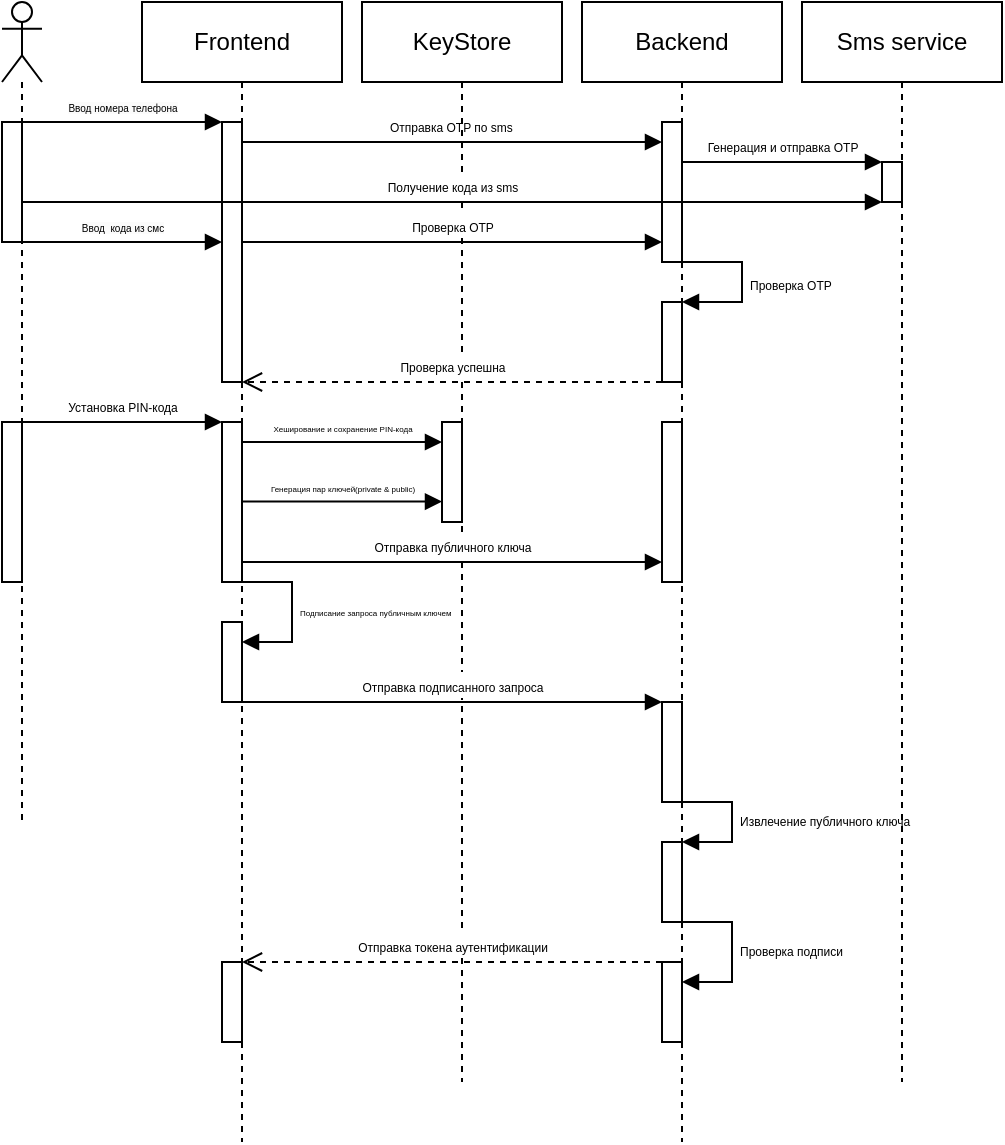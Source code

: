 <mxfile version="24.7.10">
  <diagram name="Page-1" id="2YBvvXClWsGukQMizWep">
    <mxGraphModel dx="819" dy="469" grid="1" gridSize="10" guides="1" tooltips="1" connect="1" arrows="1" fold="1" page="1" pageScale="1" pageWidth="850" pageHeight="1100" math="0" shadow="0">
      <root>
        <mxCell id="0" />
        <mxCell id="1" parent="0" />
        <mxCell id="j4ppFfh7coL_AdbM1LWi-5" value="" style="shape=umlLifeline;perimeter=lifelinePerimeter;whiteSpace=wrap;html=1;container=1;dropTarget=0;collapsible=0;recursiveResize=0;outlineConnect=0;portConstraint=eastwest;newEdgeStyle={&quot;curved&quot;:0,&quot;rounded&quot;:0};participant=umlActor;" vertex="1" parent="1">
          <mxGeometry x="90" y="30" width="20" height="410" as="geometry" />
        </mxCell>
        <mxCell id="j4ppFfh7coL_AdbM1LWi-47" value="" style="html=1;points=[[0,0,0,0,5],[0,1,0,0,-5],[1,0,0,0,5],[1,1,0,0,-5]];perimeter=orthogonalPerimeter;outlineConnect=0;targetShapes=umlLifeline;portConstraint=eastwest;newEdgeStyle={&quot;curved&quot;:0,&quot;rounded&quot;:0};" vertex="1" parent="j4ppFfh7coL_AdbM1LWi-5">
          <mxGeometry y="60" width="10" height="60" as="geometry" />
        </mxCell>
        <mxCell id="j4ppFfh7coL_AdbM1LWi-7" value="Frontend" style="shape=umlLifeline;perimeter=lifelinePerimeter;whiteSpace=wrap;html=1;container=1;dropTarget=0;collapsible=0;recursiveResize=0;outlineConnect=0;portConstraint=eastwest;newEdgeStyle={&quot;edgeStyle&quot;:&quot;elbowEdgeStyle&quot;,&quot;elbow&quot;:&quot;vertical&quot;,&quot;curved&quot;:0,&quot;rounded&quot;:0};" vertex="1" parent="1">
          <mxGeometry x="160" y="30" width="100" height="570" as="geometry" />
        </mxCell>
        <mxCell id="j4ppFfh7coL_AdbM1LWi-48" value="" style="html=1;points=[[0,0,0,0,5],[0,1,0,0,-5],[1,0,0,0,5],[1,1,0,0,-5]];perimeter=orthogonalPerimeter;outlineConnect=0;targetShapes=umlLifeline;portConstraint=eastwest;newEdgeStyle={&quot;curved&quot;:0,&quot;rounded&quot;:0};" vertex="1" parent="j4ppFfh7coL_AdbM1LWi-7">
          <mxGeometry x="40" y="60" width="10" height="130" as="geometry" />
        </mxCell>
        <mxCell id="j4ppFfh7coL_AdbM1LWi-63" value="" style="html=1;points=[[0,0,0,0,5],[0,1,0,0,-5],[1,0,0,0,5],[1,1,0,0,-5]];perimeter=orthogonalPerimeter;outlineConnect=0;targetShapes=umlLifeline;portConstraint=eastwest;newEdgeStyle={&quot;curved&quot;:0,&quot;rounded&quot;:0};" vertex="1" parent="j4ppFfh7coL_AdbM1LWi-7">
          <mxGeometry x="40" y="210" width="10" height="80" as="geometry" />
        </mxCell>
        <mxCell id="j4ppFfh7coL_AdbM1LWi-75" value="" style="html=1;points=[[0,0,0,0,5],[0,1,0,0,-5],[1,0,0,0,5],[1,1,0,0,-5]];perimeter=orthogonalPerimeter;outlineConnect=0;targetShapes=umlLifeline;portConstraint=eastwest;newEdgeStyle={&quot;curved&quot;:0,&quot;rounded&quot;:0};" vertex="1" parent="j4ppFfh7coL_AdbM1LWi-7">
          <mxGeometry x="40" y="310" width="10" height="40" as="geometry" />
        </mxCell>
        <mxCell id="j4ppFfh7coL_AdbM1LWi-76" value="&lt;font style=&quot;font-size: 4px;&quot;&gt;Подписание запроса публичным ключем&lt;/font&gt;" style="html=1;align=left;spacingLeft=2;endArrow=block;rounded=0;edgeStyle=orthogonalEdgeStyle;curved=0;rounded=0;" edge="1" target="j4ppFfh7coL_AdbM1LWi-75" parent="j4ppFfh7coL_AdbM1LWi-7">
          <mxGeometry relative="1" as="geometry">
            <mxPoint x="45" y="290" as="sourcePoint" />
            <Array as="points">
              <mxPoint x="75" y="320" />
            </Array>
          </mxGeometry>
        </mxCell>
        <mxCell id="j4ppFfh7coL_AdbM1LWi-8" value="Backend" style="shape=umlLifeline;perimeter=lifelinePerimeter;whiteSpace=wrap;html=1;container=1;dropTarget=0;collapsible=0;recursiveResize=0;outlineConnect=0;portConstraint=eastwest;newEdgeStyle={&quot;edgeStyle&quot;:&quot;elbowEdgeStyle&quot;,&quot;elbow&quot;:&quot;vertical&quot;,&quot;curved&quot;:0,&quot;rounded&quot;:0};" vertex="1" parent="1">
          <mxGeometry x="380" y="30" width="100" height="570" as="geometry" />
        </mxCell>
        <mxCell id="j4ppFfh7coL_AdbM1LWi-53" value="" style="html=1;points=[[0,0,0,0,5],[0,1,0,0,-5],[1,0,0,0,5],[1,1,0,0,-5]];perimeter=orthogonalPerimeter;outlineConnect=0;targetShapes=umlLifeline;portConstraint=eastwest;newEdgeStyle={&quot;curved&quot;:0,&quot;rounded&quot;:0};" vertex="1" parent="j4ppFfh7coL_AdbM1LWi-8">
          <mxGeometry x="40" y="60" width="10" height="70" as="geometry" />
        </mxCell>
        <mxCell id="j4ppFfh7coL_AdbM1LWi-59" value="" style="html=1;points=[[0,0,0,0,5],[0,1,0,0,-5],[1,0,0,0,5],[1,1,0,0,-5]];perimeter=orthogonalPerimeter;outlineConnect=0;targetShapes=umlLifeline;portConstraint=eastwest;newEdgeStyle={&quot;curved&quot;:0,&quot;rounded&quot;:0};" vertex="1" parent="j4ppFfh7coL_AdbM1LWi-8">
          <mxGeometry x="40" y="150" width="10" height="40" as="geometry" />
        </mxCell>
        <mxCell id="j4ppFfh7coL_AdbM1LWi-60" value="&lt;font style=&quot;font-size: 6px;&quot;&gt;Проверка OTP&lt;/font&gt;" style="html=1;align=left;spacingLeft=2;endArrow=block;rounded=0;edgeStyle=orthogonalEdgeStyle;curved=0;rounded=0;" edge="1" parent="j4ppFfh7coL_AdbM1LWi-8">
          <mxGeometry relative="1" as="geometry">
            <mxPoint x="50" y="130" as="sourcePoint" />
            <Array as="points">
              <mxPoint x="80" y="130" />
              <mxPoint x="80" y="150" />
              <mxPoint x="50" y="150" />
            </Array>
            <mxPoint x="50" y="150" as="targetPoint" />
            <mxPoint as="offset" />
          </mxGeometry>
        </mxCell>
        <mxCell id="j4ppFfh7coL_AdbM1LWi-65" value="" style="html=1;points=[[0,0,0,0,5],[0,1,0,0,-5],[1,0,0,0,5],[1,1,0,0,-5]];perimeter=orthogonalPerimeter;outlineConnect=0;targetShapes=umlLifeline;portConstraint=eastwest;newEdgeStyle={&quot;curved&quot;:0,&quot;rounded&quot;:0};" vertex="1" parent="j4ppFfh7coL_AdbM1LWi-8">
          <mxGeometry x="40" y="210" width="10" height="80" as="geometry" />
        </mxCell>
        <mxCell id="j4ppFfh7coL_AdbM1LWi-81" value="" style="html=1;points=[[0,0,0,0,5],[0,1,0,0,-5],[1,0,0,0,5],[1,1,0,0,-5]];perimeter=orthogonalPerimeter;outlineConnect=0;targetShapes=umlLifeline;portConstraint=eastwest;newEdgeStyle={&quot;curved&quot;:0,&quot;rounded&quot;:0};" vertex="1" parent="j4ppFfh7coL_AdbM1LWi-8">
          <mxGeometry x="40" y="350" width="10" height="50" as="geometry" />
        </mxCell>
        <mxCell id="j4ppFfh7coL_AdbM1LWi-83" value="" style="html=1;points=[[0,0,0,0,5],[0,1,0,0,-5],[1,0,0,0,5],[1,1,0,0,-5]];perimeter=orthogonalPerimeter;outlineConnect=0;targetShapes=umlLifeline;portConstraint=eastwest;newEdgeStyle={&quot;curved&quot;:0,&quot;rounded&quot;:0};" vertex="1" parent="j4ppFfh7coL_AdbM1LWi-8">
          <mxGeometry x="40" y="420" width="10" height="40" as="geometry" />
        </mxCell>
        <mxCell id="j4ppFfh7coL_AdbM1LWi-84" value="&lt;font style=&quot;font-size: 6px;&quot;&gt;Извлечение публичного ключа&lt;/font&gt;" style="html=1;align=left;spacingLeft=2;endArrow=block;rounded=0;edgeStyle=orthogonalEdgeStyle;curved=0;rounded=0;" edge="1" target="j4ppFfh7coL_AdbM1LWi-83" parent="j4ppFfh7coL_AdbM1LWi-8">
          <mxGeometry relative="1" as="geometry">
            <mxPoint x="45" y="400" as="sourcePoint" />
            <Array as="points">
              <mxPoint x="75" y="400" />
              <mxPoint x="75" y="420" />
            </Array>
          </mxGeometry>
        </mxCell>
        <mxCell id="j4ppFfh7coL_AdbM1LWi-85" value="" style="html=1;points=[[0,0,0,0,5],[0,1,0,0,-5],[1,0,0,0,5],[1,1,0,0,-5]];perimeter=orthogonalPerimeter;outlineConnect=0;targetShapes=umlLifeline;portConstraint=eastwest;newEdgeStyle={&quot;curved&quot;:0,&quot;rounded&quot;:0};" vertex="1" parent="j4ppFfh7coL_AdbM1LWi-8">
          <mxGeometry x="40" y="480" width="10" height="40" as="geometry" />
        </mxCell>
        <mxCell id="j4ppFfh7coL_AdbM1LWi-86" value="&lt;font style=&quot;font-size: 6px;&quot;&gt;Проверка подписи&lt;/font&gt;" style="html=1;align=left;spacingLeft=2;endArrow=block;rounded=0;edgeStyle=orthogonalEdgeStyle;curved=0;rounded=0;" edge="1" target="j4ppFfh7coL_AdbM1LWi-85" parent="j4ppFfh7coL_AdbM1LWi-8">
          <mxGeometry relative="1" as="geometry">
            <mxPoint x="45" y="460" as="sourcePoint" />
            <Array as="points">
              <mxPoint x="75" y="490" />
            </Array>
          </mxGeometry>
        </mxCell>
        <mxCell id="j4ppFfh7coL_AdbM1LWi-18" value="&lt;span style=&quot;font-size: 5px; background-color: rgb(251, 251, 251);&quot;&gt;Ввод номера телефона&lt;/span&gt;" style="html=1;verticalAlign=bottom;endArrow=block;curved=0;rounded=0;" edge="1" parent="1">
          <mxGeometry x="0.003" width="80" relative="1" as="geometry">
            <mxPoint x="100" y="90" as="sourcePoint" />
            <mxPoint x="200" y="90" as="targetPoint" />
            <mxPoint as="offset" />
          </mxGeometry>
        </mxCell>
        <mxCell id="j4ppFfh7coL_AdbM1LWi-19" value="&lt;div style=&quot;&quot;&gt;&lt;span style=&quot;font-size: 6px;&quot;&gt;Отправка OTP по sms&amp;nbsp;&lt;/span&gt;&lt;/div&gt;" style="html=1;verticalAlign=bottom;endArrow=block;curved=0;rounded=0;align=center;" edge="1" parent="1">
          <mxGeometry width="80" relative="1" as="geometry">
            <mxPoint x="209.997" y="100" as="sourcePoint" />
            <mxPoint x="420" y="100" as="targetPoint" />
            <Array as="points">
              <mxPoint x="400" y="100" />
            </Array>
          </mxGeometry>
        </mxCell>
        <mxCell id="j4ppFfh7coL_AdbM1LWi-41" value="KeyStore" style="shape=umlLifeline;perimeter=lifelinePerimeter;whiteSpace=wrap;html=1;container=1;dropTarget=0;collapsible=0;recursiveResize=0;outlineConnect=0;portConstraint=eastwest;newEdgeStyle={&quot;curved&quot;:0,&quot;rounded&quot;:0};" vertex="1" parent="1">
          <mxGeometry x="270" y="30" width="100" height="540" as="geometry" />
        </mxCell>
        <mxCell id="j4ppFfh7coL_AdbM1LWi-64" value="" style="html=1;points=[[0,0,0,0,5],[0,1,0,0,-5],[1,0,0,0,5],[1,1,0,0,-5]];perimeter=orthogonalPerimeter;outlineConnect=0;targetShapes=umlLifeline;portConstraint=eastwest;newEdgeStyle={&quot;curved&quot;:0,&quot;rounded&quot;:0};" vertex="1" parent="j4ppFfh7coL_AdbM1LWi-41">
          <mxGeometry x="40" y="210" width="10" height="50" as="geometry" />
        </mxCell>
        <mxCell id="j4ppFfh7coL_AdbM1LWi-42" value="&lt;span style=&quot;font-size: 5px; background-color: rgb(251, 251, 251);&quot;&gt;Ввод&amp;nbsp; кода из смс&lt;/span&gt;" style="html=1;verticalAlign=bottom;endArrow=block;curved=0;rounded=0;" edge="1" parent="1">
          <mxGeometry x="0.003" width="80" relative="1" as="geometry">
            <mxPoint x="100" y="150" as="sourcePoint" />
            <mxPoint x="200" y="150" as="targetPoint" />
            <mxPoint as="offset" />
          </mxGeometry>
        </mxCell>
        <mxCell id="j4ppFfh7coL_AdbM1LWi-54" value="Sms service" style="shape=umlLifeline;perimeter=lifelinePerimeter;whiteSpace=wrap;html=1;container=1;dropTarget=0;collapsible=0;recursiveResize=0;outlineConnect=0;portConstraint=eastwest;newEdgeStyle={&quot;curved&quot;:0,&quot;rounded&quot;:0};" vertex="1" parent="1">
          <mxGeometry x="490" y="30" width="100" height="540" as="geometry" />
        </mxCell>
        <mxCell id="j4ppFfh7coL_AdbM1LWi-55" value="" style="html=1;points=[[0,0,0,0,5],[0,1,0,0,-5],[1,0,0,0,5],[1,1,0,0,-5]];perimeter=orthogonalPerimeter;outlineConnect=0;targetShapes=umlLifeline;portConstraint=eastwest;newEdgeStyle={&quot;curved&quot;:0,&quot;rounded&quot;:0};" vertex="1" parent="j4ppFfh7coL_AdbM1LWi-54">
          <mxGeometry x="40" y="80" width="10" height="20" as="geometry" />
        </mxCell>
        <mxCell id="j4ppFfh7coL_AdbM1LWi-56" value="&lt;font style=&quot;font-size: 6px;&quot;&gt;Генерация и отправка OTP&lt;/font&gt;" style="html=1;verticalAlign=bottom;endArrow=block;curved=0;rounded=0;" edge="1" parent="1" target="j4ppFfh7coL_AdbM1LWi-55">
          <mxGeometry width="80" relative="1" as="geometry">
            <mxPoint x="430" y="110" as="sourcePoint" />
            <mxPoint x="510" y="110" as="targetPoint" />
            <mxPoint as="offset" />
          </mxGeometry>
        </mxCell>
        <mxCell id="j4ppFfh7coL_AdbM1LWi-57" value="&lt;font style=&quot;font-size: 6px;&quot;&gt;Получение кода из sms&lt;/font&gt;" style="html=1;verticalAlign=bottom;endArrow=block;curved=0;rounded=0;textShadow=0;" edge="1" parent="1">
          <mxGeometry width="80" relative="1" as="geometry">
            <mxPoint x="100" y="130" as="sourcePoint" />
            <mxPoint x="530" y="130" as="targetPoint" />
          </mxGeometry>
        </mxCell>
        <mxCell id="j4ppFfh7coL_AdbM1LWi-58" value="&lt;font style=&quot;font-size: 6px;&quot;&gt;Проверка OTP&lt;/font&gt;" style="html=1;verticalAlign=bottom;endArrow=block;curved=0;rounded=0;" edge="1" parent="1" target="j4ppFfh7coL_AdbM1LWi-53">
          <mxGeometry width="80" relative="1" as="geometry">
            <mxPoint x="210" y="150" as="sourcePoint" />
            <mxPoint x="290" y="150" as="targetPoint" />
          </mxGeometry>
        </mxCell>
        <mxCell id="j4ppFfh7coL_AdbM1LWi-61" value="&lt;font style=&quot;font-size: 6px;&quot;&gt;Проверка успешна&lt;/font&gt;" style="html=1;verticalAlign=bottom;endArrow=open;dashed=1;endSize=8;curved=0;rounded=0;" edge="1" parent="1" target="j4ppFfh7coL_AdbM1LWi-7">
          <mxGeometry relative="1" as="geometry">
            <mxPoint x="420" y="220" as="sourcePoint" />
            <mxPoint x="340" y="220" as="targetPoint" />
          </mxGeometry>
        </mxCell>
        <mxCell id="j4ppFfh7coL_AdbM1LWi-62" value="" style="html=1;points=[[0,0,0,0,5],[0,1,0,0,-5],[1,0,0,0,5],[1,1,0,0,-5]];perimeter=orthogonalPerimeter;outlineConnect=0;targetShapes=umlLifeline;portConstraint=eastwest;newEdgeStyle={&quot;curved&quot;:0,&quot;rounded&quot;:0};" vertex="1" parent="1">
          <mxGeometry x="90" y="240" width="10" height="80" as="geometry" />
        </mxCell>
        <mxCell id="j4ppFfh7coL_AdbM1LWi-66" value="&lt;font style=&quot;font-size: 6px;&quot;&gt;Установка PIN-кода&lt;/font&gt;" style="html=1;verticalAlign=bottom;endArrow=block;curved=0;rounded=0;" edge="1" parent="1" target="j4ppFfh7coL_AdbM1LWi-63">
          <mxGeometry width="80" relative="1" as="geometry">
            <mxPoint x="100" y="240" as="sourcePoint" />
            <mxPoint x="180" y="240" as="targetPoint" />
          </mxGeometry>
        </mxCell>
        <mxCell id="j4ppFfh7coL_AdbM1LWi-67" value="&lt;font style=&quot;font-size: 4px;&quot;&gt;Хеширование и сохранение PIN-кода&lt;/font&gt;" style="html=1;verticalAlign=bottom;endArrow=block;curved=0;rounded=0;" edge="1" parent="1" target="j4ppFfh7coL_AdbM1LWi-64">
          <mxGeometry width="80" relative="1" as="geometry">
            <mxPoint x="210" y="250" as="sourcePoint" />
            <mxPoint x="290" y="250" as="targetPoint" />
            <mxPoint as="offset" />
          </mxGeometry>
        </mxCell>
        <mxCell id="j4ppFfh7coL_AdbM1LWi-69" value="&lt;font style=&quot;font-size: 4px;&quot;&gt;Генерация пар ключей(private &amp;amp; public)&lt;/font&gt;" style="html=1;verticalAlign=bottom;endArrow=block;curved=0;rounded=0;" edge="1" parent="1" target="j4ppFfh7coL_AdbM1LWi-64">
          <mxGeometry width="80" relative="1" as="geometry">
            <mxPoint x="210" y="279.8" as="sourcePoint" />
            <mxPoint x="290" y="279.8" as="targetPoint" />
            <mxPoint as="offset" />
          </mxGeometry>
        </mxCell>
        <mxCell id="j4ppFfh7coL_AdbM1LWi-70" value="&lt;font style=&quot;font-size: 6px;&quot;&gt;Отправка публичного ключа&lt;/font&gt;" style="html=1;verticalAlign=bottom;endArrow=block;curved=0;rounded=0;" edge="1" parent="1">
          <mxGeometry width="80" relative="1" as="geometry">
            <mxPoint x="210" y="310" as="sourcePoint" />
            <mxPoint x="420" y="310" as="targetPoint" />
            <Array as="points">
              <mxPoint x="350" y="310" />
            </Array>
          </mxGeometry>
        </mxCell>
        <mxCell id="j4ppFfh7coL_AdbM1LWi-82" value="&lt;font style=&quot;font-size: 6px;&quot;&gt;Отправка подписанного запроса&lt;/font&gt;" style="html=1;verticalAlign=bottom;endArrow=block;curved=0;rounded=0;" edge="1" parent="1" target="j4ppFfh7coL_AdbM1LWi-81">
          <mxGeometry width="80" relative="1" as="geometry">
            <mxPoint x="210" y="380" as="sourcePoint" />
            <mxPoint x="290" y="380" as="targetPoint" />
          </mxGeometry>
        </mxCell>
        <mxCell id="j4ppFfh7coL_AdbM1LWi-87" value="&lt;font style=&quot;font-size: 6px;&quot;&gt;Отправка токена аутентификации&lt;/font&gt;" style="html=1;verticalAlign=bottom;endArrow=open;dashed=1;endSize=8;curved=0;rounded=0;" edge="1" parent="1" target="j4ppFfh7coL_AdbM1LWi-7">
          <mxGeometry relative="1" as="geometry">
            <mxPoint x="420" y="510" as="sourcePoint" />
            <mxPoint x="340" y="510" as="targetPoint" />
          </mxGeometry>
        </mxCell>
        <mxCell id="j4ppFfh7coL_AdbM1LWi-88" value="" style="html=1;points=[[0,0,0,0,5],[0,1,0,0,-5],[1,0,0,0,5],[1,1,0,0,-5]];perimeter=orthogonalPerimeter;outlineConnect=0;targetShapes=umlLifeline;portConstraint=eastwest;newEdgeStyle={&quot;curved&quot;:0,&quot;rounded&quot;:0};" vertex="1" parent="1">
          <mxGeometry x="200" y="510" width="10" height="40" as="geometry" />
        </mxCell>
      </root>
    </mxGraphModel>
  </diagram>
</mxfile>
